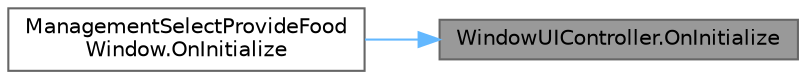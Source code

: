 digraph "WindowUIController.OnInitialize"
{
 // LATEX_PDF_SIZE
  bgcolor="transparent";
  edge [fontname=Helvetica,fontsize=10,labelfontname=Helvetica,labelfontsize=10];
  node [fontname=Helvetica,fontsize=10,shape=box,height=0.2,width=0.4];
  rankdir="RL";
  Node1 [id="Node000001",label="WindowUIController.OnInitialize",height=0.2,width=0.4,color="gray40", fillcolor="grey60", style="filled", fontcolor="black",tooltip="初期化処理"];
  Node1 -> Node2 [id="edge1_Node000001_Node000002",dir="back",color="steelblue1",style="solid",tooltip=" "];
  Node2 [id="Node000002",label="ManagementSelectProvideFood\lWindow.OnInitialize",height=0.2,width=0.4,color="grey40", fillcolor="white", style="filled",URL="$class_management_select_provide_food_window.html#ab7f4acc38ed4984be9b4b182eab8cbaa",tooltip=" "];
}
